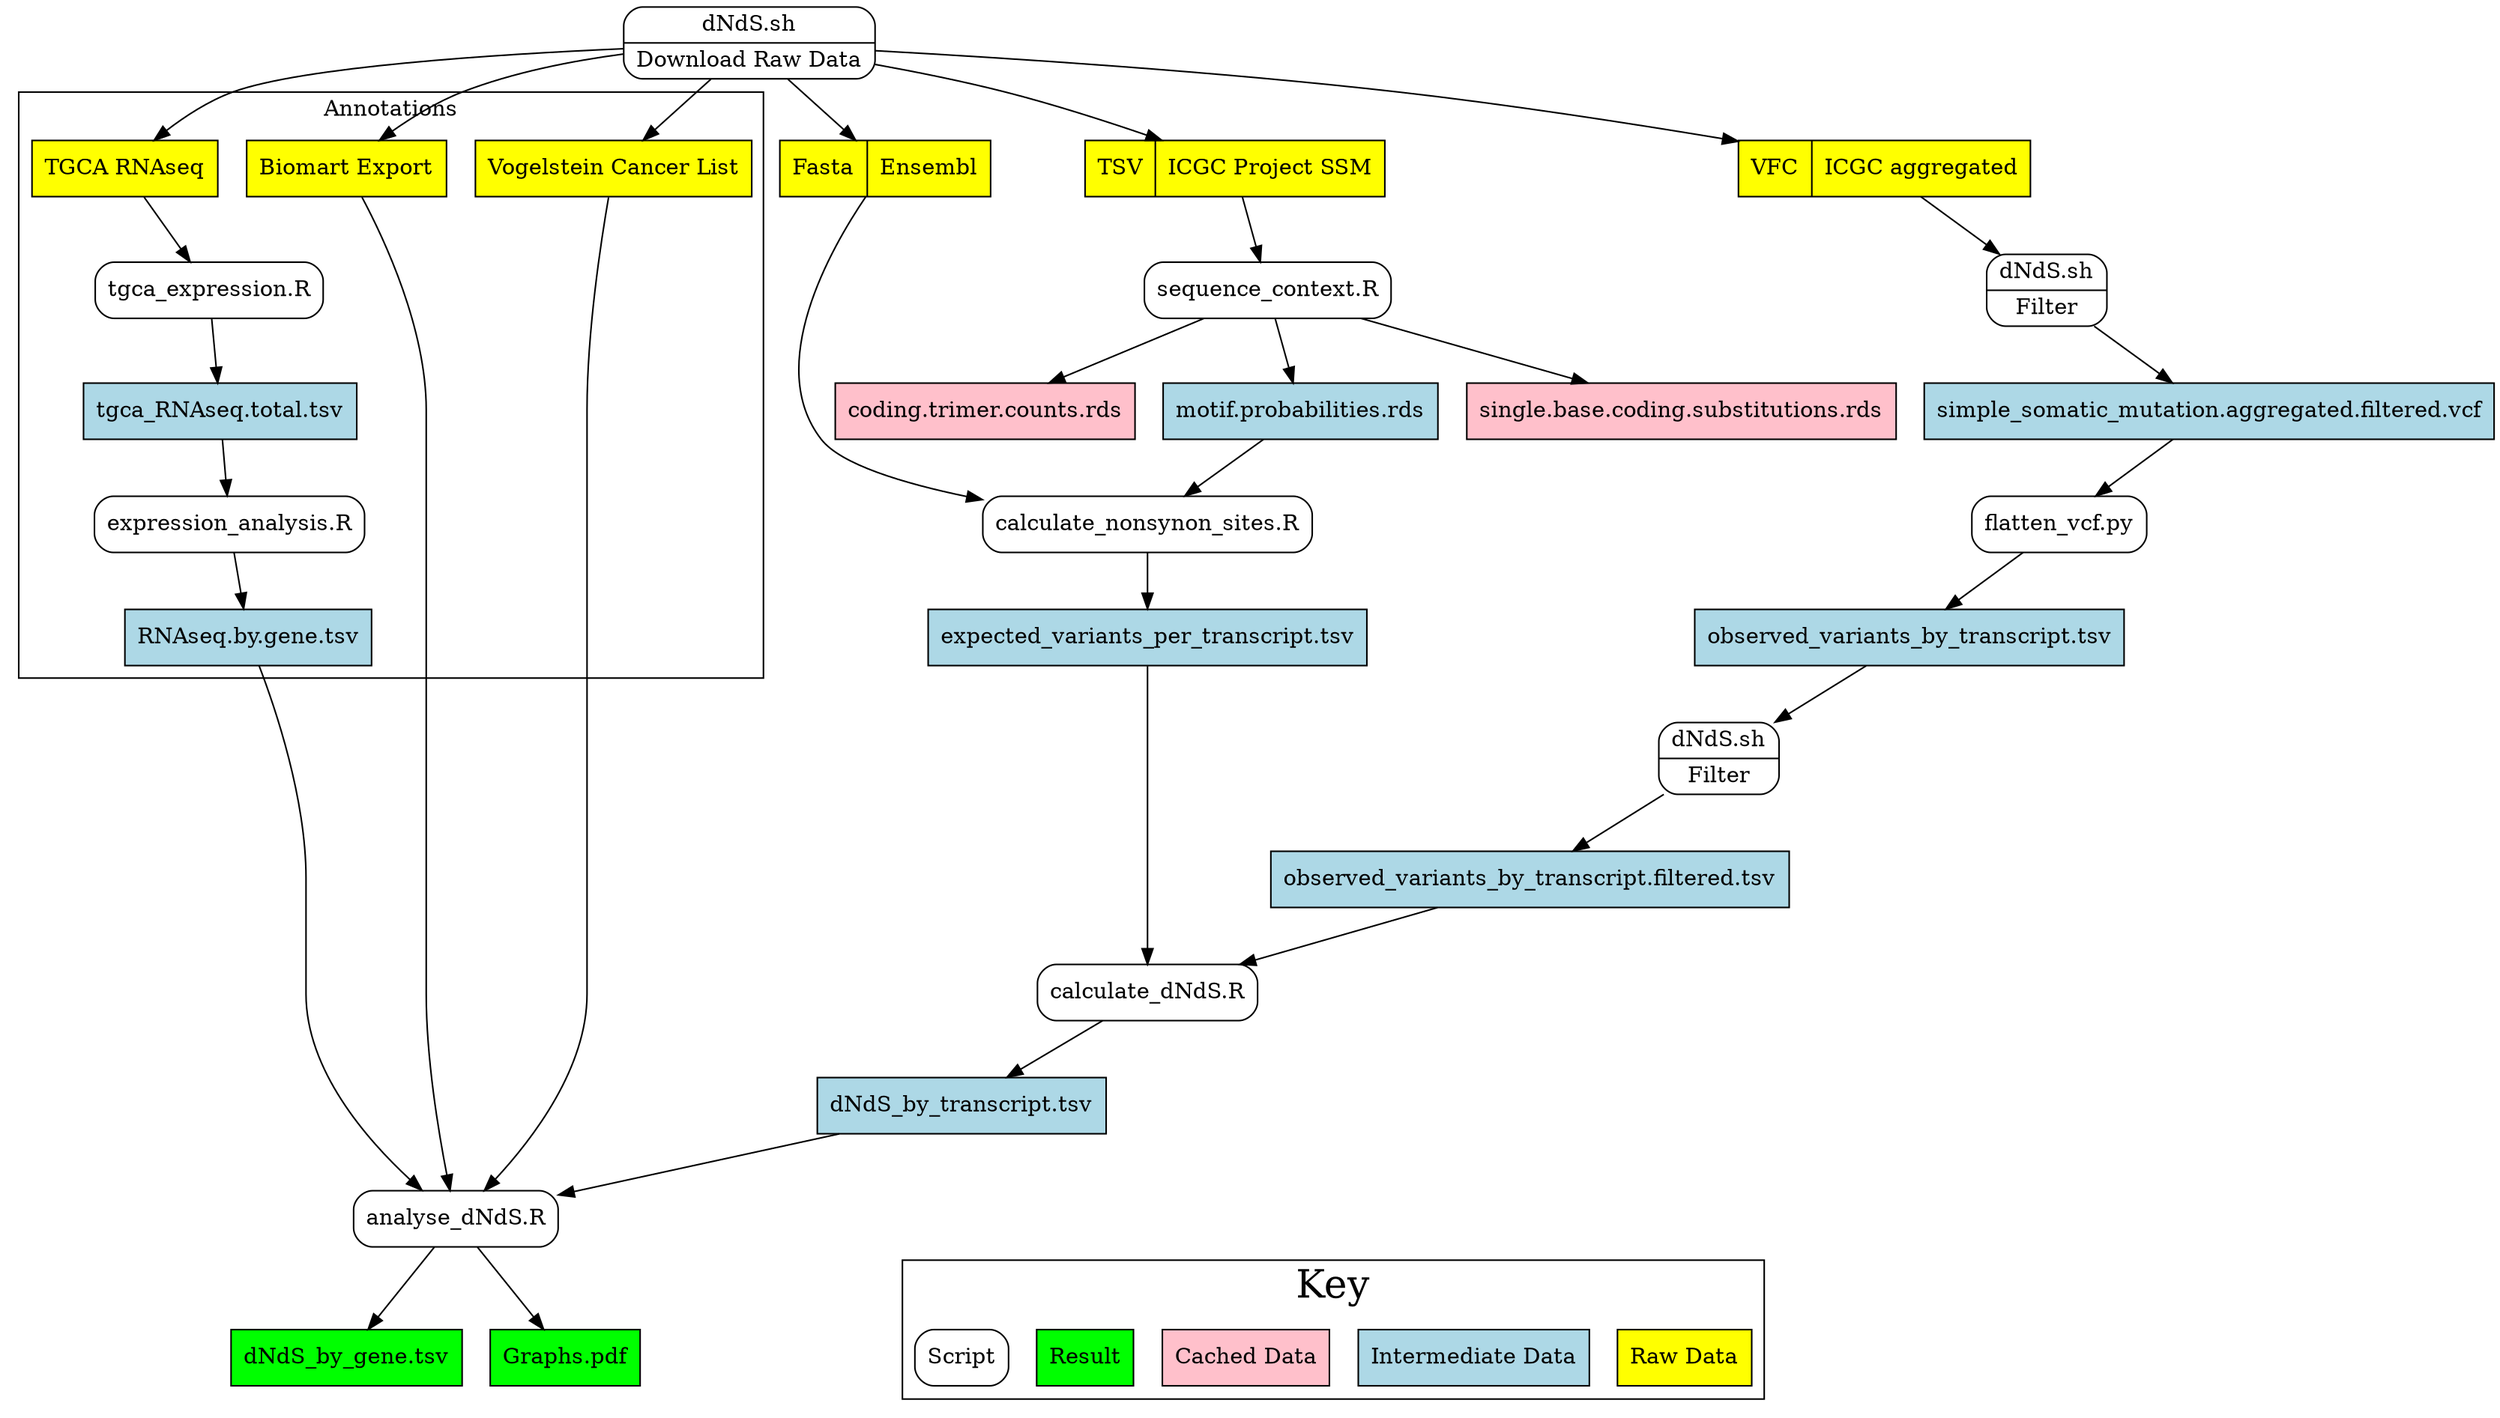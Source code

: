 # create on the command line by:
# dot -Tpng data_flow_diagram.gv -o data_flow_diagram.png
digraph dfd2{
	graph [ dpi = 150 ]; 
        node[shape=record]
        subgraph level0{
        enti1 [label="Fasta | Ensembl", style=filled, fillcolor=yellow];
        enti2 [label="VFC | ICGC aggregated", style=filled, fillcolor=yellow];
        enti6 [label="TSV | ICGC Project SSM", style=filled, fillcolor=yellow];
                        {rank=same; enti1, enti2, enti6}

        enti5 [label="expected_variants_per_transcript.tsv" shape=box, style=filled, fillcolor=lightblue];
        enti8 [label="observed_variants_by_transcript.tsv" shape=box, style=filled, fillcolor=lightblue];
        enti9 [label="dNdS_by_transcript.tsv" shape=box, style=filled, fillcolor=lightblue];
        enti10 [label="dNdS_by_gene.tsv" shape=box, style=filled, fillcolor=green];
        enti11 [label="Graphs.pdf" shape=box, style=filled, fillcolor=green];
        enti14 [label="simple_somatic_mutation.aggregated.filtered.vcf" shape=box, style=filled, fillcolor=lightblue];
        enti15 [label="observed_variants_by_transcript.filtered.tsv" shape=box, style=filled, fillcolor=lightblue];
        enti16 [label="single.base.coding.substitutions.rds" shape=box, style=filled, fillcolor=pink];
        enti17 [label="coding.trimer.counts.rds" shape=box, style=filled, fillcolor=pink];
        enti18 [label="motif.probabilities.rds" shape=box, style=filled, fillcolor=lightblue];

        proc1 [label="calculate_nonsynon_sites.R}" shape=Mrecord];
        proc3 [label="calculate_dNdS.R}" shape=Mrecord];
        proc4 [label="analyse_dNdS.R}" shape=Mrecord];
        proc5 [label="flatten_vcf.py}" shape=Mrecord];
        proc8 [label="{dNdS.sh|Download Raw Data}" shape=Mrecord];
        proc9 [label="{dNdS.sh|Filter}" shape=Mrecord];
        proc10 [label="{dNdS.sh|Filter}" shape=Mrecord];
        proc11 [label="{sequence_context.R}" shape=Mrecord];
        }

       subgraph cluster_level1{
                        label ="Annotations" rank="max";
        		enti3 [label="Biomart Export" shape=box, style=filled, fillcolor=yellow];
	        	enti4 [label="Vogelstein Cancer List" shape=box, style=filled, fillcolor=yellow];
	        	enti12 [label="TGCA RNAseq" shape=box, style=filled, fillcolor=yellow];

			enti7 [label="tgca_RNAseq.total.tsv" shape=box, style=filled, fillcolor=lightblue];
			enti13 [label="RNAseq.by.gene.tsv" shape=box, style=filled, fillcolor=lightblue];

	        	proc6 [label="tgca_expression.R}" shape=Mrecord];
	        	proc7 [label="expression_analysis.R}" shape=Mrecord];

                       # store1 [label="<f0>    |<f1> Data store one"];
                       # store2 [label="<f0>   |<f1> Data store two"];
                       # {rank=same; store1, store2}

        }

	subgraph cluster_level2{
                        label ="Key" fontsize="25" rank="min";
        		raw [label="Raw Data" shape=box, style=filled, fillcolor=yellow];
		data [label="Intermediate Data" shape=box, style=filled, fillcolor=lightblue];
		cachedata [label="Cached Data" shape=box, style=filled, fillcolor=pink];
	       results [label="Result" shape=box, style=filled, fillcolor=green];
	        	script [label="Script" shape=Mrecord];
        }

	# Download Data
	proc8 -> {enti1, enti2, enti3, enti4, enti12, enti6}
	
	enti6 -> proc11
	proc11 -> {enti16,enti17,enti18}
	enti18 -> proc1
	
	# Ensembl Fasta
	enti1 -> proc1 -> enti5 -> proc3

	# ICGC VCF
	enti2 -> proc9 -> enti14 -> proc5-> enti8-> proc10-> enti15 -> proc3

	# Calculate dNdS to results
	proc3 -> enti9 -> proc4 -> {enti10 enti11}

	# Add annotations
	{enti3,enti4} -> proc4 

	# RNA Expression
	enti12 -> proc6 -> enti7 -> proc7 -> enti13 -> proc4

	# Key
#	raw -> script -> data -> results [style=invis]
	 enti9 -> script  [style=invis, minlen=2]

}
